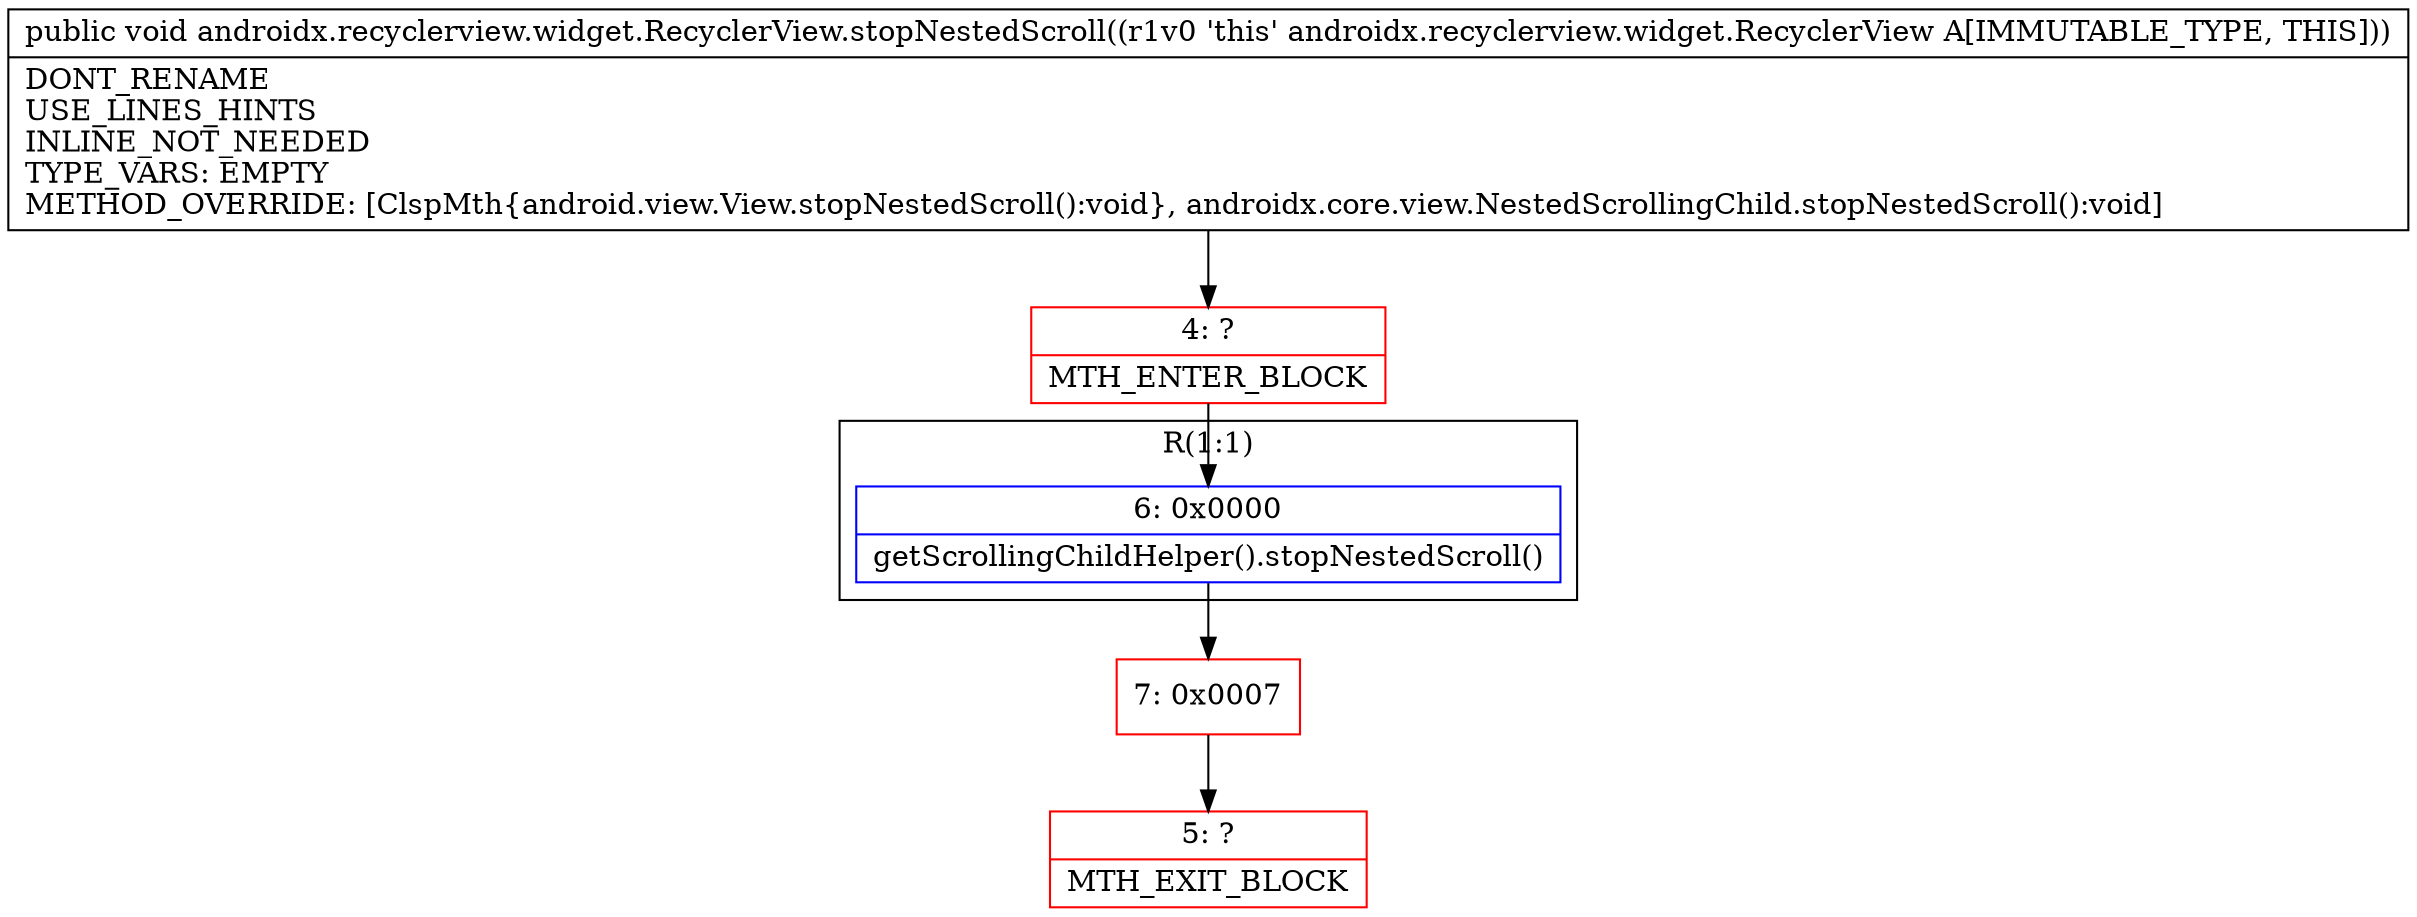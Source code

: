 digraph "CFG forandroidx.recyclerview.widget.RecyclerView.stopNestedScroll()V" {
subgraph cluster_Region_229704997 {
label = "R(1:1)";
node [shape=record,color=blue];
Node_6 [shape=record,label="{6\:\ 0x0000|getScrollingChildHelper().stopNestedScroll()\l}"];
}
Node_4 [shape=record,color=red,label="{4\:\ ?|MTH_ENTER_BLOCK\l}"];
Node_7 [shape=record,color=red,label="{7\:\ 0x0007}"];
Node_5 [shape=record,color=red,label="{5\:\ ?|MTH_EXIT_BLOCK\l}"];
MethodNode[shape=record,label="{public void androidx.recyclerview.widget.RecyclerView.stopNestedScroll((r1v0 'this' androidx.recyclerview.widget.RecyclerView A[IMMUTABLE_TYPE, THIS]))  | DONT_RENAME\lUSE_LINES_HINTS\lINLINE_NOT_NEEDED\lTYPE_VARS: EMPTY\lMETHOD_OVERRIDE: [ClspMth\{android.view.View.stopNestedScroll():void\}, androidx.core.view.NestedScrollingChild.stopNestedScroll():void]\l}"];
MethodNode -> Node_4;Node_6 -> Node_7;
Node_4 -> Node_6;
Node_7 -> Node_5;
}

